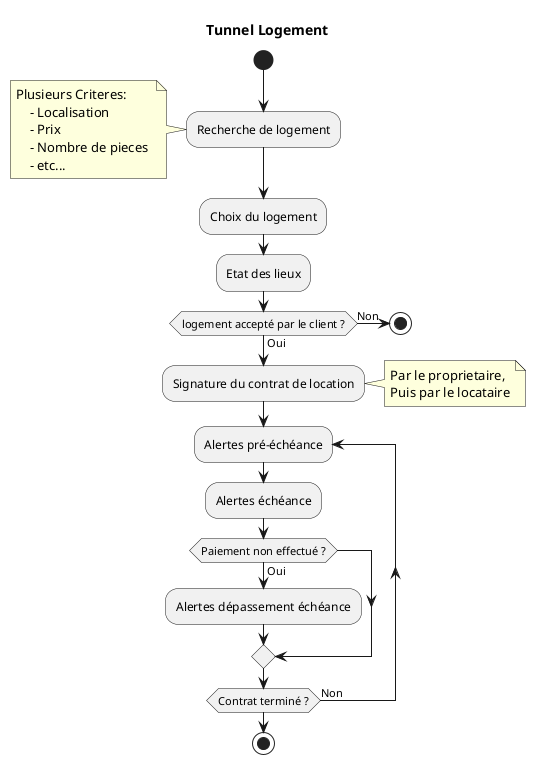 @startuml "Workflow"


title Tunnel Logement

start
    :Recherche de logement;
    note left
        Plusieurs Criteres:
            - Localisation
            - Prix
            - Nombre de pieces 
            - etc...
    end note

    :Choix du logement;

    :Etat des lieux;

    if (logement accepté par le client ?) then (Oui)
         :Signature du contrat de location;

        note right
            Par le proprietaire,
            Puis par le locataire
        end note

        repeat :Alertes pré-échéance;
            :Alertes échéance;
            if(Paiement non effectué ?) then (Oui)
                :Alertes dépassement échéance;
            endif;
        repeat while  (Contrat terminé ?) is (Non)
            stop
    else (Non)
        stop
@enduml

